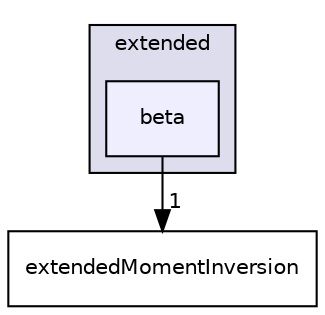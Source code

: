 digraph "beta" {
  bgcolor=transparent;
  compound=true
  node [ fontsize="10", fontname="Helvetica"];
  edge [ labelfontsize="10", labelfontname="Helvetica"];
  subgraph clusterdir_eab674178c35773c79abc32ac1e64a39 {
    graph [ bgcolor="#ddddee", pencolor="black", label="extended" fontname="Helvetica", fontsize="10", URL="dir_eab674178c35773c79abc32ac1e64a39.html"]
  dir_e6d149af42ad760cf57ce2fd83711b1b [shape=box, label="beta", style="filled", fillcolor="#eeeeff", pencolor="black", URL="dir_e6d149af42ad760cf57ce2fd83711b1b.html"];
  }
  dir_81685f318616eefea0b52e76178bd778 [shape=box label="extendedMomentInversion" URL="dir_81685f318616eefea0b52e76178bd778.html"];
  dir_e6d149af42ad760cf57ce2fd83711b1b->dir_81685f318616eefea0b52e76178bd778 [headlabel="1", labeldistance=1.5 headhref="dir_000037_000101.html"];
}
